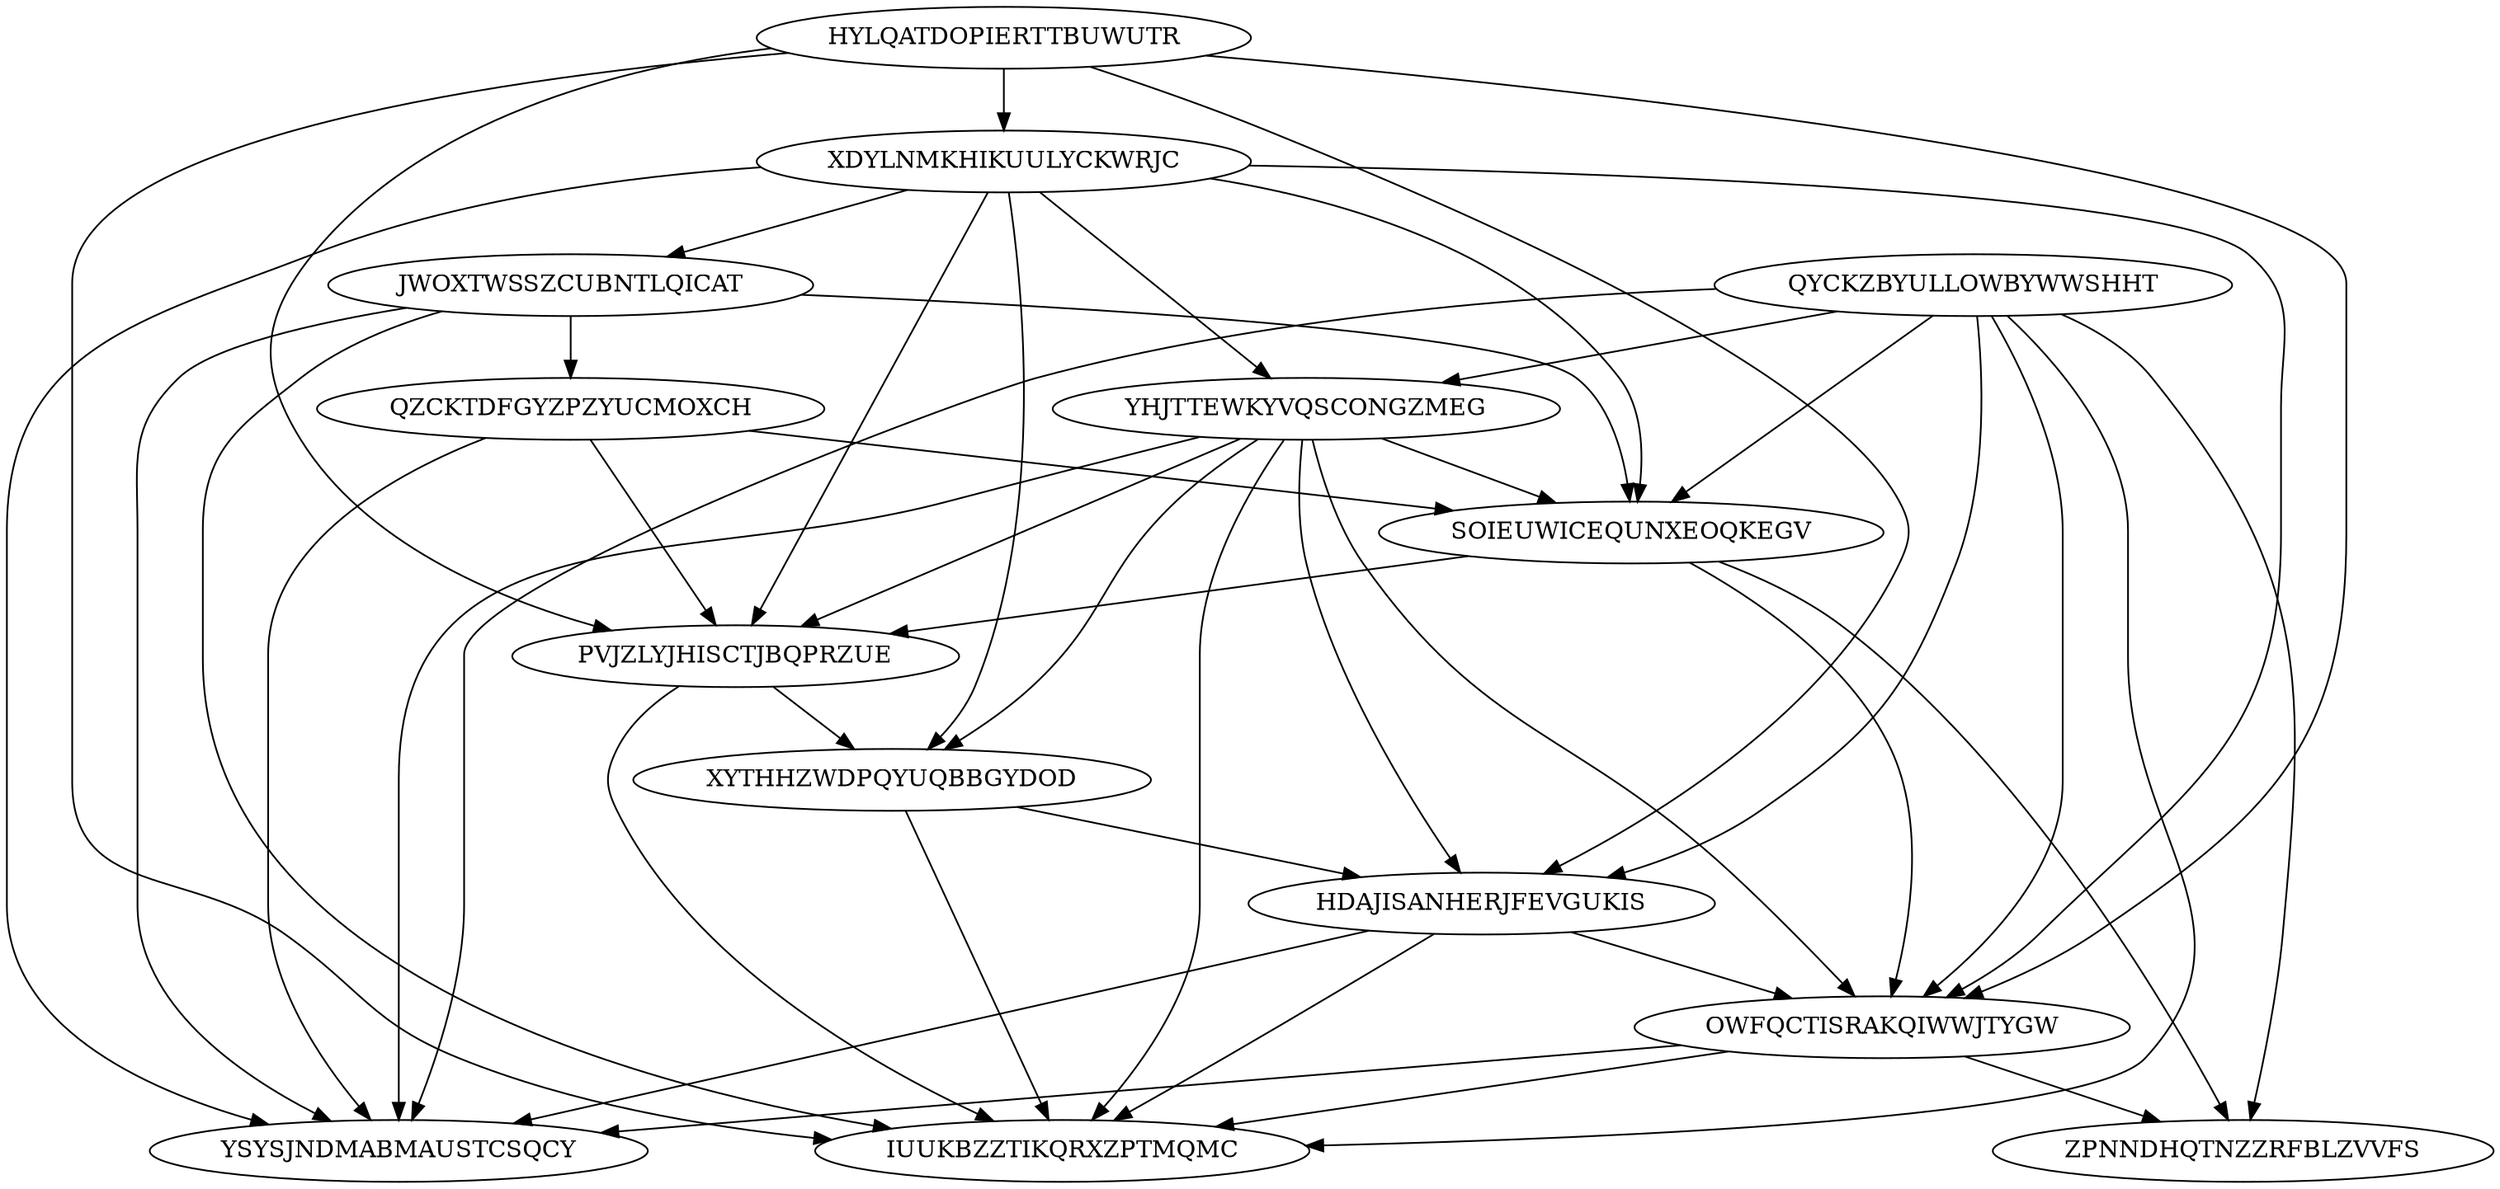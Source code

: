 digraph N14M46 {
	HYLQATDOPIERTTBUWUTR	[Weight=16];
	XDYLNMKHIKUULYCKWRJC	[Weight=14];
	JWOXTWSSZCUBNTLQICAT	[Weight=16];
	QYCKZBYULLOWBYWWSHHT	[Weight=20];
	YHJTTEWKYVQSCONGZMEG	[Weight=12];
	QZCKTDFGYZPZYUCMOXCH	[Weight=15];
	SOIEUWICEQUNXEOQKEGV	[Weight=11];
	PVJZLYJHISCTJBQPRZUE	[Weight=17];
	XYTHHZWDPQYUQBBGYDOD	[Weight=20];
	HDAJISANHERJFEVGUKIS	[Weight=10];
	OWFQCTISRAKQIWWJTYGW	[Weight=17];
	IUUKBZZTIKQRXZPTMQMC	[Weight=11];
	ZPNNDHQTNZZRFBLZVVFS	[Weight=14];
	YSYSJNDMABMAUSTCSQCY	[Weight=20];
	XDYLNMKHIKUULYCKWRJC -> PVJZLYJHISCTJBQPRZUE [Weight=10];
	SOIEUWICEQUNXEOQKEGV -> ZPNNDHQTNZZRFBLZVVFS [Weight=17];
	SOIEUWICEQUNXEOQKEGV -> PVJZLYJHISCTJBQPRZUE [Weight=14];
	PVJZLYJHISCTJBQPRZUE -> XYTHHZWDPQYUQBBGYDOD [Weight=13];
	JWOXTWSSZCUBNTLQICAT -> YSYSJNDMABMAUSTCSQCY [Weight=18];
	HDAJISANHERJFEVGUKIS -> OWFQCTISRAKQIWWJTYGW [Weight=19];
	OWFQCTISRAKQIWWJTYGW -> IUUKBZZTIKQRXZPTMQMC [Weight=19];
	QYCKZBYULLOWBYWWSHHT -> SOIEUWICEQUNXEOQKEGV [Weight=16];
	XDYLNMKHIKUULYCKWRJC -> OWFQCTISRAKQIWWJTYGW [Weight=15];
	QZCKTDFGYZPZYUCMOXCH -> PVJZLYJHISCTJBQPRZUE [Weight=15];
	QYCKZBYULLOWBYWWSHHT -> YHJTTEWKYVQSCONGZMEG [Weight=12];
	PVJZLYJHISCTJBQPRZUE -> IUUKBZZTIKQRXZPTMQMC [Weight=11];
	HDAJISANHERJFEVGUKIS -> IUUKBZZTIKQRXZPTMQMC [Weight=19];
	OWFQCTISRAKQIWWJTYGW -> YSYSJNDMABMAUSTCSQCY [Weight=20];
	XYTHHZWDPQYUQBBGYDOD -> IUUKBZZTIKQRXZPTMQMC [Weight=20];
	YHJTTEWKYVQSCONGZMEG -> HDAJISANHERJFEVGUKIS [Weight=17];
	HYLQATDOPIERTTBUWUTR -> PVJZLYJHISCTJBQPRZUE [Weight=18];
	QYCKZBYULLOWBYWWSHHT -> ZPNNDHQTNZZRFBLZVVFS [Weight=13];
	XYTHHZWDPQYUQBBGYDOD -> HDAJISANHERJFEVGUKIS [Weight=14];
	QYCKZBYULLOWBYWWSHHT -> OWFQCTISRAKQIWWJTYGW [Weight=15];
	XDYLNMKHIKUULYCKWRJC -> JWOXTWSSZCUBNTLQICAT [Weight=12];
	QZCKTDFGYZPZYUCMOXCH -> SOIEUWICEQUNXEOQKEGV [Weight=16];
	XDYLNMKHIKUULYCKWRJC -> SOIEUWICEQUNXEOQKEGV [Weight=13];
	OWFQCTISRAKQIWWJTYGW -> ZPNNDHQTNZZRFBLZVVFS [Weight=15];
	JWOXTWSSZCUBNTLQICAT -> IUUKBZZTIKQRXZPTMQMC [Weight=13];
	YHJTTEWKYVQSCONGZMEG -> PVJZLYJHISCTJBQPRZUE [Weight=19];
	YHJTTEWKYVQSCONGZMEG -> IUUKBZZTIKQRXZPTMQMC [Weight=16];
	JWOXTWSSZCUBNTLQICAT -> SOIEUWICEQUNXEOQKEGV [Weight=10];
	QYCKZBYULLOWBYWWSHHT -> YSYSJNDMABMAUSTCSQCY [Weight=13];
	HDAJISANHERJFEVGUKIS -> YSYSJNDMABMAUSTCSQCY [Weight=17];
	XDYLNMKHIKUULYCKWRJC -> YSYSJNDMABMAUSTCSQCY [Weight=19];
	YHJTTEWKYVQSCONGZMEG -> OWFQCTISRAKQIWWJTYGW [Weight=15];
	HYLQATDOPIERTTBUWUTR -> HDAJISANHERJFEVGUKIS [Weight=20];
	YHJTTEWKYVQSCONGZMEG -> XYTHHZWDPQYUQBBGYDOD [Weight=10];
	QYCKZBYULLOWBYWWSHHT -> HDAJISANHERJFEVGUKIS [Weight=18];
	XDYLNMKHIKUULYCKWRJC -> XYTHHZWDPQYUQBBGYDOD [Weight=16];
	QZCKTDFGYZPZYUCMOXCH -> YSYSJNDMABMAUSTCSQCY [Weight=13];
	HYLQATDOPIERTTBUWUTR -> XDYLNMKHIKUULYCKWRJC [Weight=16];
	QYCKZBYULLOWBYWWSHHT -> IUUKBZZTIKQRXZPTMQMC [Weight=12];
	YHJTTEWKYVQSCONGZMEG -> YSYSJNDMABMAUSTCSQCY [Weight=15];
	SOIEUWICEQUNXEOQKEGV -> OWFQCTISRAKQIWWJTYGW [Weight=11];
	HYLQATDOPIERTTBUWUTR -> OWFQCTISRAKQIWWJTYGW [Weight=20];
	HYLQATDOPIERTTBUWUTR -> IUUKBZZTIKQRXZPTMQMC [Weight=11];
	XDYLNMKHIKUULYCKWRJC -> YHJTTEWKYVQSCONGZMEG [Weight=10];
	YHJTTEWKYVQSCONGZMEG -> SOIEUWICEQUNXEOQKEGV [Weight=17];
	JWOXTWSSZCUBNTLQICAT -> QZCKTDFGYZPZYUCMOXCH [Weight=11];
}
